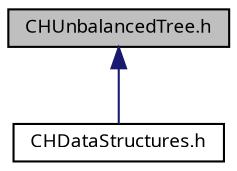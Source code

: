 digraph "CHUnbalancedTree.h"
{
  bgcolor="transparent";
  edge [fontname="LucidaGrande",fontsize="9",labelfontname="LucidaGrande",labelfontsize="9"];
  node [fontname="LucidaGrande",fontsize="9",shape=record];
  Node1 [label="CHUnbalancedTree.h",height=0.2,width=0.4,color="black", fillcolor="grey75", style="filled" fontcolor="black"];
  Node1 -> Node2 [dir="back",color="midnightblue",fontsize="9",style="solid",fontname="LucidaGrande"];
  Node2 [label="CHDataStructures.h",height=0.2,width=0.4,color="black",URL="$_c_h_data_structures_8h.html",tooltip="An umbrella header which imports all the public header files for the framework."];
}

